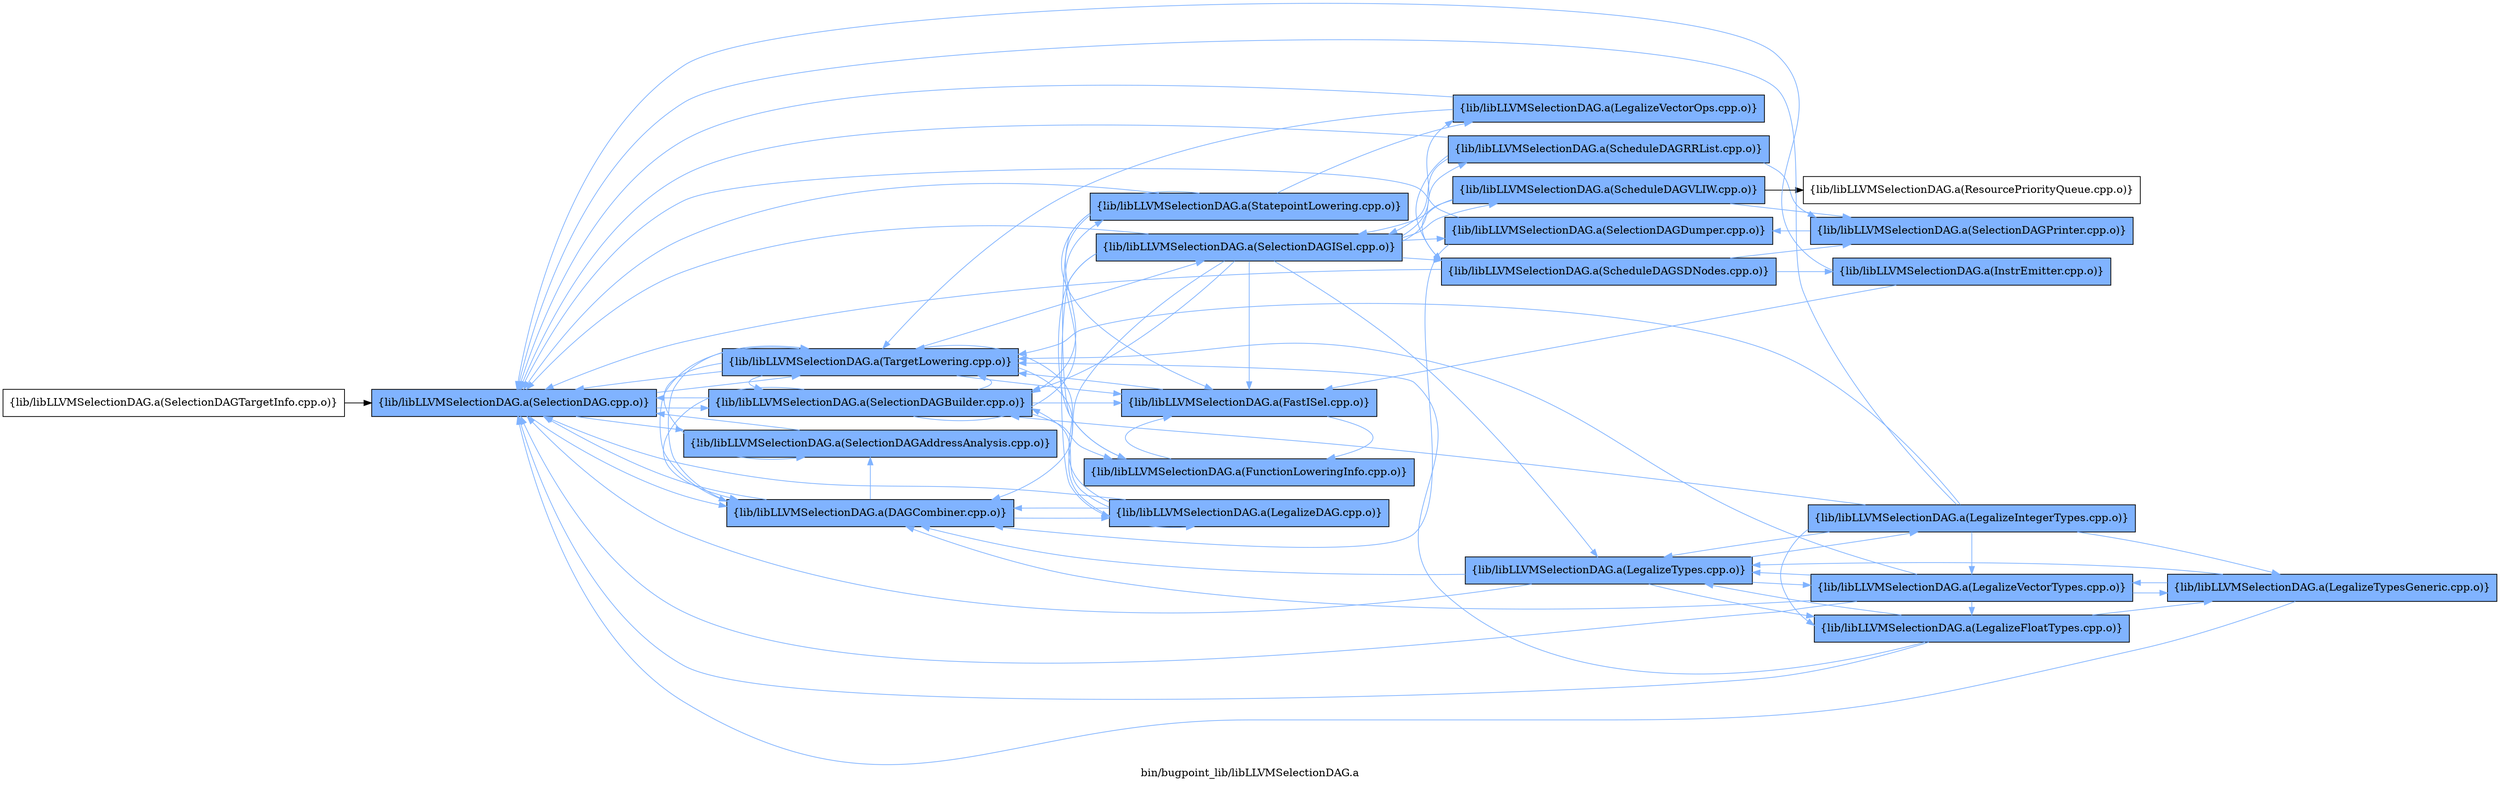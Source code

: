 digraph "bin/bugpoint_lib/libLLVMSelectionDAG.a" {
	label="bin/bugpoint_lib/libLLVMSelectionDAG.a";
	rankdir=LR;
	{ rank=same; Node0x560d43690ba8;  }
	{ rank=same; Node0x560d43690018; Node0x560d43676938; Node0x560d43677388; Node0x560d4367c388;  }
	{ rank=same; Node0x560d43677e78; Node0x560d43675cb8; Node0x560d436776f8; Node0x560d4366c398; Node0x560d4368a668;  }
	{ rank=same; Node0x560d4366b1c8; Node0x560d4368a898; Node0x560d4368a118; Node0x560d43688818; Node0x560d4368cc38; Node0x560d4368c328;  }
	{ rank=same; Node0x560d4366bd58; Node0x560d43689088; Node0x560d43688d68; Node0x560d4368c648; Node0x560d4366f228; Node0x560d4366aea8;  }

	Node0x560d43690ba8 [shape=record,shape=box,group=1,style=filled,fillcolor="0.600000 0.5 1",label="{lib/libLLVMSelectionDAG.a(SelectionDAG.cpp.o)}"];
	Node0x560d43690ba8 -> Node0x560d43690018[color="0.600000 0.5 1"];
	Node0x560d43690ba8 -> Node0x560d43676938[color="0.600000 0.5 1"];
	Node0x560d43690ba8 -> Node0x560d43677388[color="0.600000 0.5 1"];
	Node0x560d43690ba8 -> Node0x560d4367c388[color="0.600000 0.5 1"];
	Node0x560d4368a668 [shape=record,shape=box,group=1,style=filled,fillcolor="0.600000 0.5 1",label="{lib/libLLVMSelectionDAG.a(SelectionDAGISel.cpp.o)}"];
	Node0x560d4368a668 -> Node0x560d43690ba8[color="0.600000 0.5 1"];
	Node0x560d4368a668 -> Node0x560d4368a898[color="0.600000 0.5 1"];
	Node0x560d4368a668 -> Node0x560d4368a118[color="0.600000 0.5 1"];
	Node0x560d4368a668 -> Node0x560d43688818[color="0.600000 0.5 1"];
	Node0x560d4368a668 -> Node0x560d4368cc38[color="0.600000 0.5 1"];
	Node0x560d4368a668 -> Node0x560d4368c328[color="0.600000 0.5 1"];
	Node0x560d4368a668 -> Node0x560d43676938[color="0.600000 0.5 1"];
	Node0x560d4368a668 -> Node0x560d43675cb8[color="0.600000 0.5 1"];
	Node0x560d4368a668 -> Node0x560d436776f8[color="0.600000 0.5 1"];
	Node0x560d4368a668 -> Node0x560d43677e78[color="0.600000 0.5 1"];
	Node0x560d4368a668 -> Node0x560d43677388[color="0.600000 0.5 1"];
	Node0x560d4368a668 -> Node0x560d4366b1c8[color="0.600000 0.5 1"];
	Node0x560d43676938 [shape=record,shape=box,group=1,style=filled,fillcolor="0.600000 0.5 1",label="{lib/libLLVMSelectionDAG.a(DAGCombiner.cpp.o)}"];
	Node0x560d43676938 -> Node0x560d43690ba8[color="0.600000 0.5 1"];
	Node0x560d43676938 -> Node0x560d43690018[color="0.600000 0.5 1"];
	Node0x560d43676938 -> Node0x560d43677e78[color="0.600000 0.5 1"];
	Node0x560d43676938 -> Node0x560d4367c388[color="0.600000 0.5 1"];
	Node0x560d43677388 [shape=record,shape=box,group=1,style=filled,fillcolor="0.600000 0.5 1",label="{lib/libLLVMSelectionDAG.a(SelectionDAGBuilder.cpp.o)}"];
	Node0x560d43677388 -> Node0x560d43690ba8[color="0.600000 0.5 1"];
	Node0x560d43677388 -> Node0x560d43676938[color="0.600000 0.5 1"];
	Node0x560d43677388 -> Node0x560d43675cb8[color="0.600000 0.5 1"];
	Node0x560d43677388 -> Node0x560d436776f8[color="0.600000 0.5 1"];
	Node0x560d43677388 -> Node0x560d4366c398[color="0.600000 0.5 1"];
	Node0x560d43677388 -> Node0x560d4367c388[color="0.600000 0.5 1"];
	Node0x560d4367c388 [shape=record,shape=box,group=1,style=filled,fillcolor="0.600000 0.5 1",label="{lib/libLLVMSelectionDAG.a(TargetLowering.cpp.o)}"];
	Node0x560d4367c388 -> Node0x560d43690ba8[color="0.600000 0.5 1"];
	Node0x560d4367c388 -> Node0x560d43690018[color="0.600000 0.5 1"];
	Node0x560d4367c388 -> Node0x560d4368a668[color="0.600000 0.5 1"];
	Node0x560d4367c388 -> Node0x560d43676938[color="0.600000 0.5 1"];
	Node0x560d4367c388 -> Node0x560d43675cb8[color="0.600000 0.5 1"];
	Node0x560d4367c388 -> Node0x560d43677e78[color="0.600000 0.5 1"];
	Node0x560d4367c388 -> Node0x560d43677388[color="0.600000 0.5 1"];
	Node0x560d43675cb8 [shape=record,shape=box,group=1,style=filled,fillcolor="0.600000 0.5 1",label="{lib/libLLVMSelectionDAG.a(FastISel.cpp.o)}"];
	Node0x560d43675cb8 -> Node0x560d436776f8[color="0.600000 0.5 1"];
	Node0x560d43675cb8 -> Node0x560d4367c388[color="0.600000 0.5 1"];
	Node0x560d436776f8 [shape=record,shape=box,group=1,style=filled,fillcolor="0.600000 0.5 1",label="{lib/libLLVMSelectionDAG.a(FunctionLoweringInfo.cpp.o)}"];
	Node0x560d436776f8 -> Node0x560d43675cb8[color="0.600000 0.5 1"];
	Node0x560d4366bf88 [shape=record,shape=box,group=0,label="{lib/libLLVMSelectionDAG.a(SelectionDAGTargetInfo.cpp.o)}"];
	Node0x560d4366bf88 -> Node0x560d43690ba8;
	Node0x560d43690018 [shape=record,shape=box,group=1,style=filled,fillcolor="0.600000 0.5 1",label="{lib/libLLVMSelectionDAG.a(SelectionDAGAddressAnalysis.cpp.o)}"];
	Node0x560d43690018 -> Node0x560d43690ba8[color="0.600000 0.5 1"];
	Node0x560d43677e78 [shape=record,shape=box,group=1,style=filled,fillcolor="0.600000 0.5 1",label="{lib/libLLVMSelectionDAG.a(LegalizeDAG.cpp.o)}"];
	Node0x560d43677e78 -> Node0x560d43690ba8[color="0.600000 0.5 1"];
	Node0x560d43677e78 -> Node0x560d43676938[color="0.600000 0.5 1"];
	Node0x560d43677e78 -> Node0x560d43677388[color="0.600000 0.5 1"];
	Node0x560d43677e78 -> Node0x560d4367c388[color="0.600000 0.5 1"];
	Node0x560d4366c398 [shape=record,shape=box,group=1,style=filled,fillcolor="0.600000 0.5 1",label="{lib/libLLVMSelectionDAG.a(StatepointLowering.cpp.o)}"];
	Node0x560d4366c398 -> Node0x560d43690ba8[color="0.600000 0.5 1"];
	Node0x560d4366c398 -> Node0x560d43675cb8[color="0.600000 0.5 1"];
	Node0x560d4366c398 -> Node0x560d436776f8[color="0.600000 0.5 1"];
	Node0x560d4366c398 -> Node0x560d43677388[color="0.600000 0.5 1"];
	Node0x560d4366c398 -> Node0x560d4366b1c8[color="0.600000 0.5 1"];
	Node0x560d4368a898 [shape=record,shape=box,group=1,style=filled,fillcolor="0.600000 0.5 1",label="{lib/libLLVMSelectionDAG.a(ScheduleDAGRRList.cpp.o)}"];
	Node0x560d4368a898 -> Node0x560d43690ba8[color="0.600000 0.5 1"];
	Node0x560d4368a898 -> Node0x560d4368a668[color="0.600000 0.5 1"];
	Node0x560d4368a898 -> Node0x560d4368a118[color="0.600000 0.5 1"];
	Node0x560d4368a898 -> Node0x560d4366bd58[color="0.600000 0.5 1"];
	Node0x560d4368a118 [shape=record,shape=box,group=1,style=filled,fillcolor="0.600000 0.5 1",label="{lib/libLLVMSelectionDAG.a(ScheduleDAGSDNodes.cpp.o)}"];
	Node0x560d4368a118 -> Node0x560d43690ba8[color="0.600000 0.5 1"];
	Node0x560d4368a118 -> Node0x560d43689088[color="0.600000 0.5 1"];
	Node0x560d4368a118 -> Node0x560d4366bd58[color="0.600000 0.5 1"];
	Node0x560d43688818 [shape=record,shape=box,group=1,style=filled,fillcolor="0.600000 0.5 1",label="{lib/libLLVMSelectionDAG.a(ScheduleDAGVLIW.cpp.o)}"];
	Node0x560d43688818 -> Node0x560d4368a668[color="0.600000 0.5 1"];
	Node0x560d43688818 -> Node0x560d4368a118[color="0.600000 0.5 1"];
	Node0x560d43688818 -> Node0x560d43688d68;
	Node0x560d43688818 -> Node0x560d4366bd58[color="0.600000 0.5 1"];
	Node0x560d4368cc38 [shape=record,shape=box,group=1,style=filled,fillcolor="0.600000 0.5 1",label="{lib/libLLVMSelectionDAG.a(SelectionDAGDumper.cpp.o)}"];
	Node0x560d4368cc38 -> Node0x560d43690ba8[color="0.600000 0.5 1"];
	Node0x560d4368cc38 -> Node0x560d43676938[color="0.600000 0.5 1"];
	Node0x560d4368c328 [shape=record,shape=box,group=1,style=filled,fillcolor="0.600000 0.5 1",label="{lib/libLLVMSelectionDAG.a(LegalizeTypes.cpp.o)}"];
	Node0x560d4368c328 -> Node0x560d43690ba8[color="0.600000 0.5 1"];
	Node0x560d4368c328 -> Node0x560d4368c648[color="0.600000 0.5 1"];
	Node0x560d4368c328 -> Node0x560d43676938[color="0.600000 0.5 1"];
	Node0x560d4368c328 -> Node0x560d4366f228[color="0.600000 0.5 1"];
	Node0x560d4368c328 -> Node0x560d4366aea8[color="0.600000 0.5 1"];
	Node0x560d4366b1c8 [shape=record,shape=box,group=1,style=filled,fillcolor="0.600000 0.5 1",label="{lib/libLLVMSelectionDAG.a(LegalizeVectorOps.cpp.o)}"];
	Node0x560d4366b1c8 -> Node0x560d43690ba8[color="0.600000 0.5 1"];
	Node0x560d4366b1c8 -> Node0x560d4367c388[color="0.600000 0.5 1"];
	Node0x560d4366bd58 [shape=record,shape=box,group=1,style=filled,fillcolor="0.600000 0.5 1",label="{lib/libLLVMSelectionDAG.a(SelectionDAGPrinter.cpp.o)}"];
	Node0x560d4366bd58 -> Node0x560d4368cc38[color="0.600000 0.5 1"];
	Node0x560d43689088 [shape=record,shape=box,group=1,style=filled,fillcolor="0.600000 0.5 1",label="{lib/libLLVMSelectionDAG.a(InstrEmitter.cpp.o)}"];
	Node0x560d43689088 -> Node0x560d43690ba8[color="0.600000 0.5 1"];
	Node0x560d43689088 -> Node0x560d43675cb8[color="0.600000 0.5 1"];
	Node0x560d43688d68 [shape=record,shape=box,group=0,label="{lib/libLLVMSelectionDAG.a(ResourcePriorityQueue.cpp.o)}"];
	Node0x560d4368c648 [shape=record,shape=box,group=1,style=filled,fillcolor="0.600000 0.5 1",label="{lib/libLLVMSelectionDAG.a(LegalizeFloatTypes.cpp.o)}"];
	Node0x560d4368c648 -> Node0x560d43690ba8[color="0.600000 0.5 1"];
	Node0x560d4368c648 -> Node0x560d4368c328[color="0.600000 0.5 1"];
	Node0x560d4368c648 -> Node0x560d4366ef08[color="0.600000 0.5 1"];
	Node0x560d4368c648 -> Node0x560d4367c388[color="0.600000 0.5 1"];
	Node0x560d4366f228 [shape=record,shape=box,group=1,style=filled,fillcolor="0.600000 0.5 1",label="{lib/libLLVMSelectionDAG.a(LegalizeVectorTypes.cpp.o)}"];
	Node0x560d4366f228 -> Node0x560d43690ba8[color="0.600000 0.5 1"];
	Node0x560d4366f228 -> Node0x560d4368c328[color="0.600000 0.5 1"];
	Node0x560d4366f228 -> Node0x560d4368c648[color="0.600000 0.5 1"];
	Node0x560d4366f228 -> Node0x560d43676938[color="0.600000 0.5 1"];
	Node0x560d4366f228 -> Node0x560d4366ef08[color="0.600000 0.5 1"];
	Node0x560d4366f228 -> Node0x560d4367c388[color="0.600000 0.5 1"];
	Node0x560d4366aea8 [shape=record,shape=box,group=1,style=filled,fillcolor="0.600000 0.5 1",label="{lib/libLLVMSelectionDAG.a(LegalizeIntegerTypes.cpp.o)}"];
	Node0x560d4366aea8 -> Node0x560d43690ba8[color="0.600000 0.5 1"];
	Node0x560d4366aea8 -> Node0x560d4368c328[color="0.600000 0.5 1"];
	Node0x560d4366aea8 -> Node0x560d4368c648[color="0.600000 0.5 1"];
	Node0x560d4366aea8 -> Node0x560d43677388[color="0.600000 0.5 1"];
	Node0x560d4366aea8 -> Node0x560d4366ef08[color="0.600000 0.5 1"];
	Node0x560d4366aea8 -> Node0x560d4366f228[color="0.600000 0.5 1"];
	Node0x560d4366aea8 -> Node0x560d4367c388[color="0.600000 0.5 1"];
	Node0x560d4366ef08 [shape=record,shape=box,group=1,style=filled,fillcolor="0.600000 0.5 1",label="{lib/libLLVMSelectionDAG.a(LegalizeTypesGeneric.cpp.o)}"];
	Node0x560d4366ef08 -> Node0x560d43690ba8[color="0.600000 0.5 1"];
	Node0x560d4366ef08 -> Node0x560d4368c328[color="0.600000 0.5 1"];
	Node0x560d4366ef08 -> Node0x560d4366f228[color="0.600000 0.5 1"];
}
